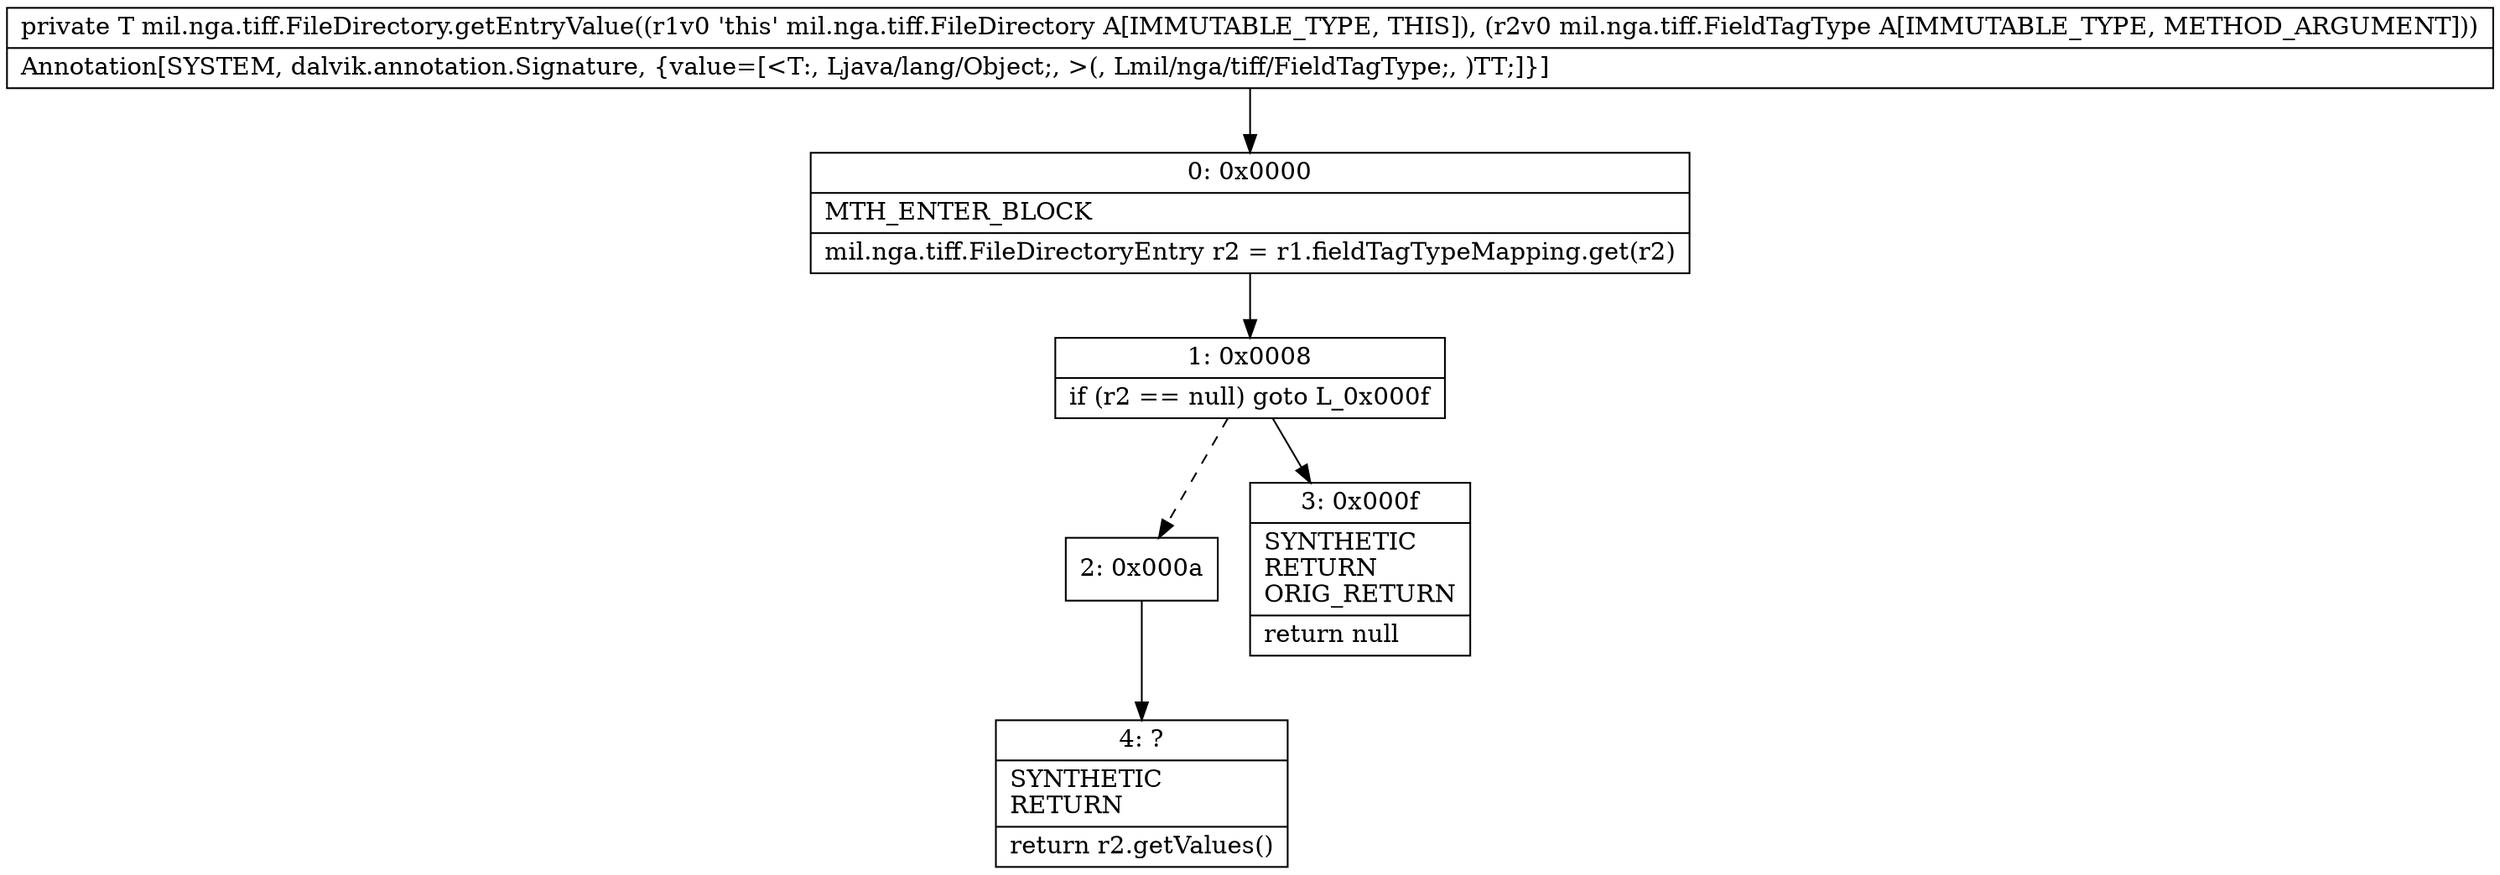 digraph "CFG formil.nga.tiff.FileDirectory.getEntryValue(Lmil\/nga\/tiff\/FieldTagType;)Ljava\/lang\/Object;" {
Node_0 [shape=record,label="{0\:\ 0x0000|MTH_ENTER_BLOCK\l|mil.nga.tiff.FileDirectoryEntry r2 = r1.fieldTagTypeMapping.get(r2)\l}"];
Node_1 [shape=record,label="{1\:\ 0x0008|if (r2 == null) goto L_0x000f\l}"];
Node_2 [shape=record,label="{2\:\ 0x000a}"];
Node_3 [shape=record,label="{3\:\ 0x000f|SYNTHETIC\lRETURN\lORIG_RETURN\l|return null\l}"];
Node_4 [shape=record,label="{4\:\ ?|SYNTHETIC\lRETURN\l|return r2.getValues()\l}"];
MethodNode[shape=record,label="{private T mil.nga.tiff.FileDirectory.getEntryValue((r1v0 'this' mil.nga.tiff.FileDirectory A[IMMUTABLE_TYPE, THIS]), (r2v0 mil.nga.tiff.FieldTagType A[IMMUTABLE_TYPE, METHOD_ARGUMENT]))  | Annotation[SYSTEM, dalvik.annotation.Signature, \{value=[\<T:, Ljava\/lang\/Object;, \>(, Lmil\/nga\/tiff\/FieldTagType;, )TT;]\}]\l}"];
MethodNode -> Node_0;
Node_0 -> Node_1;
Node_1 -> Node_2[style=dashed];
Node_1 -> Node_3;
Node_2 -> Node_4;
}

